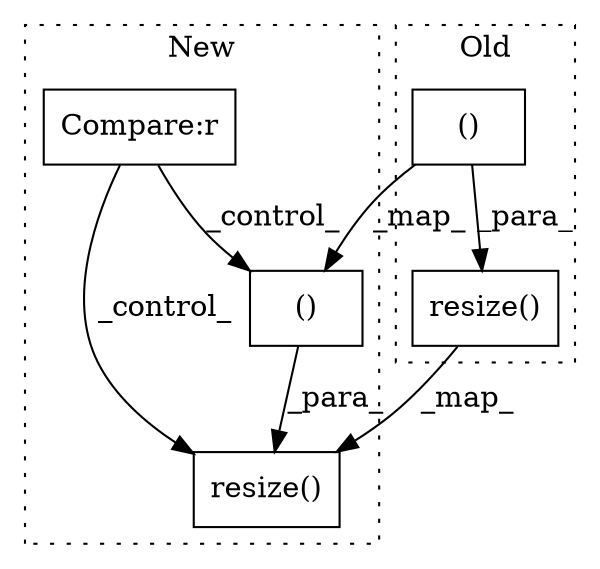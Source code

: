digraph G {
subgraph cluster0 {
1 [label="resize()" a="75" s="3162,3204" l="11,1" shape="box"];
3 [label="()" a="54" s="3198" l="5" shape="box"];
label = "Old";
style="dotted";
}
subgraph cluster1 {
2 [label="resize()" a="75" s="4298,4358" l="11,1" shape="box"];
4 [label="()" a="54" s="4352" l="5" shape="box"];
5 [label="Compare:r" a="40" s="4157" l="40" shape="box"];
label = "New";
style="dotted";
}
1 -> 2 [label="_map_"];
3 -> 1 [label="_para_"];
3 -> 4 [label="_map_"];
4 -> 2 [label="_para_"];
5 -> 2 [label="_control_"];
5 -> 4 [label="_control_"];
}